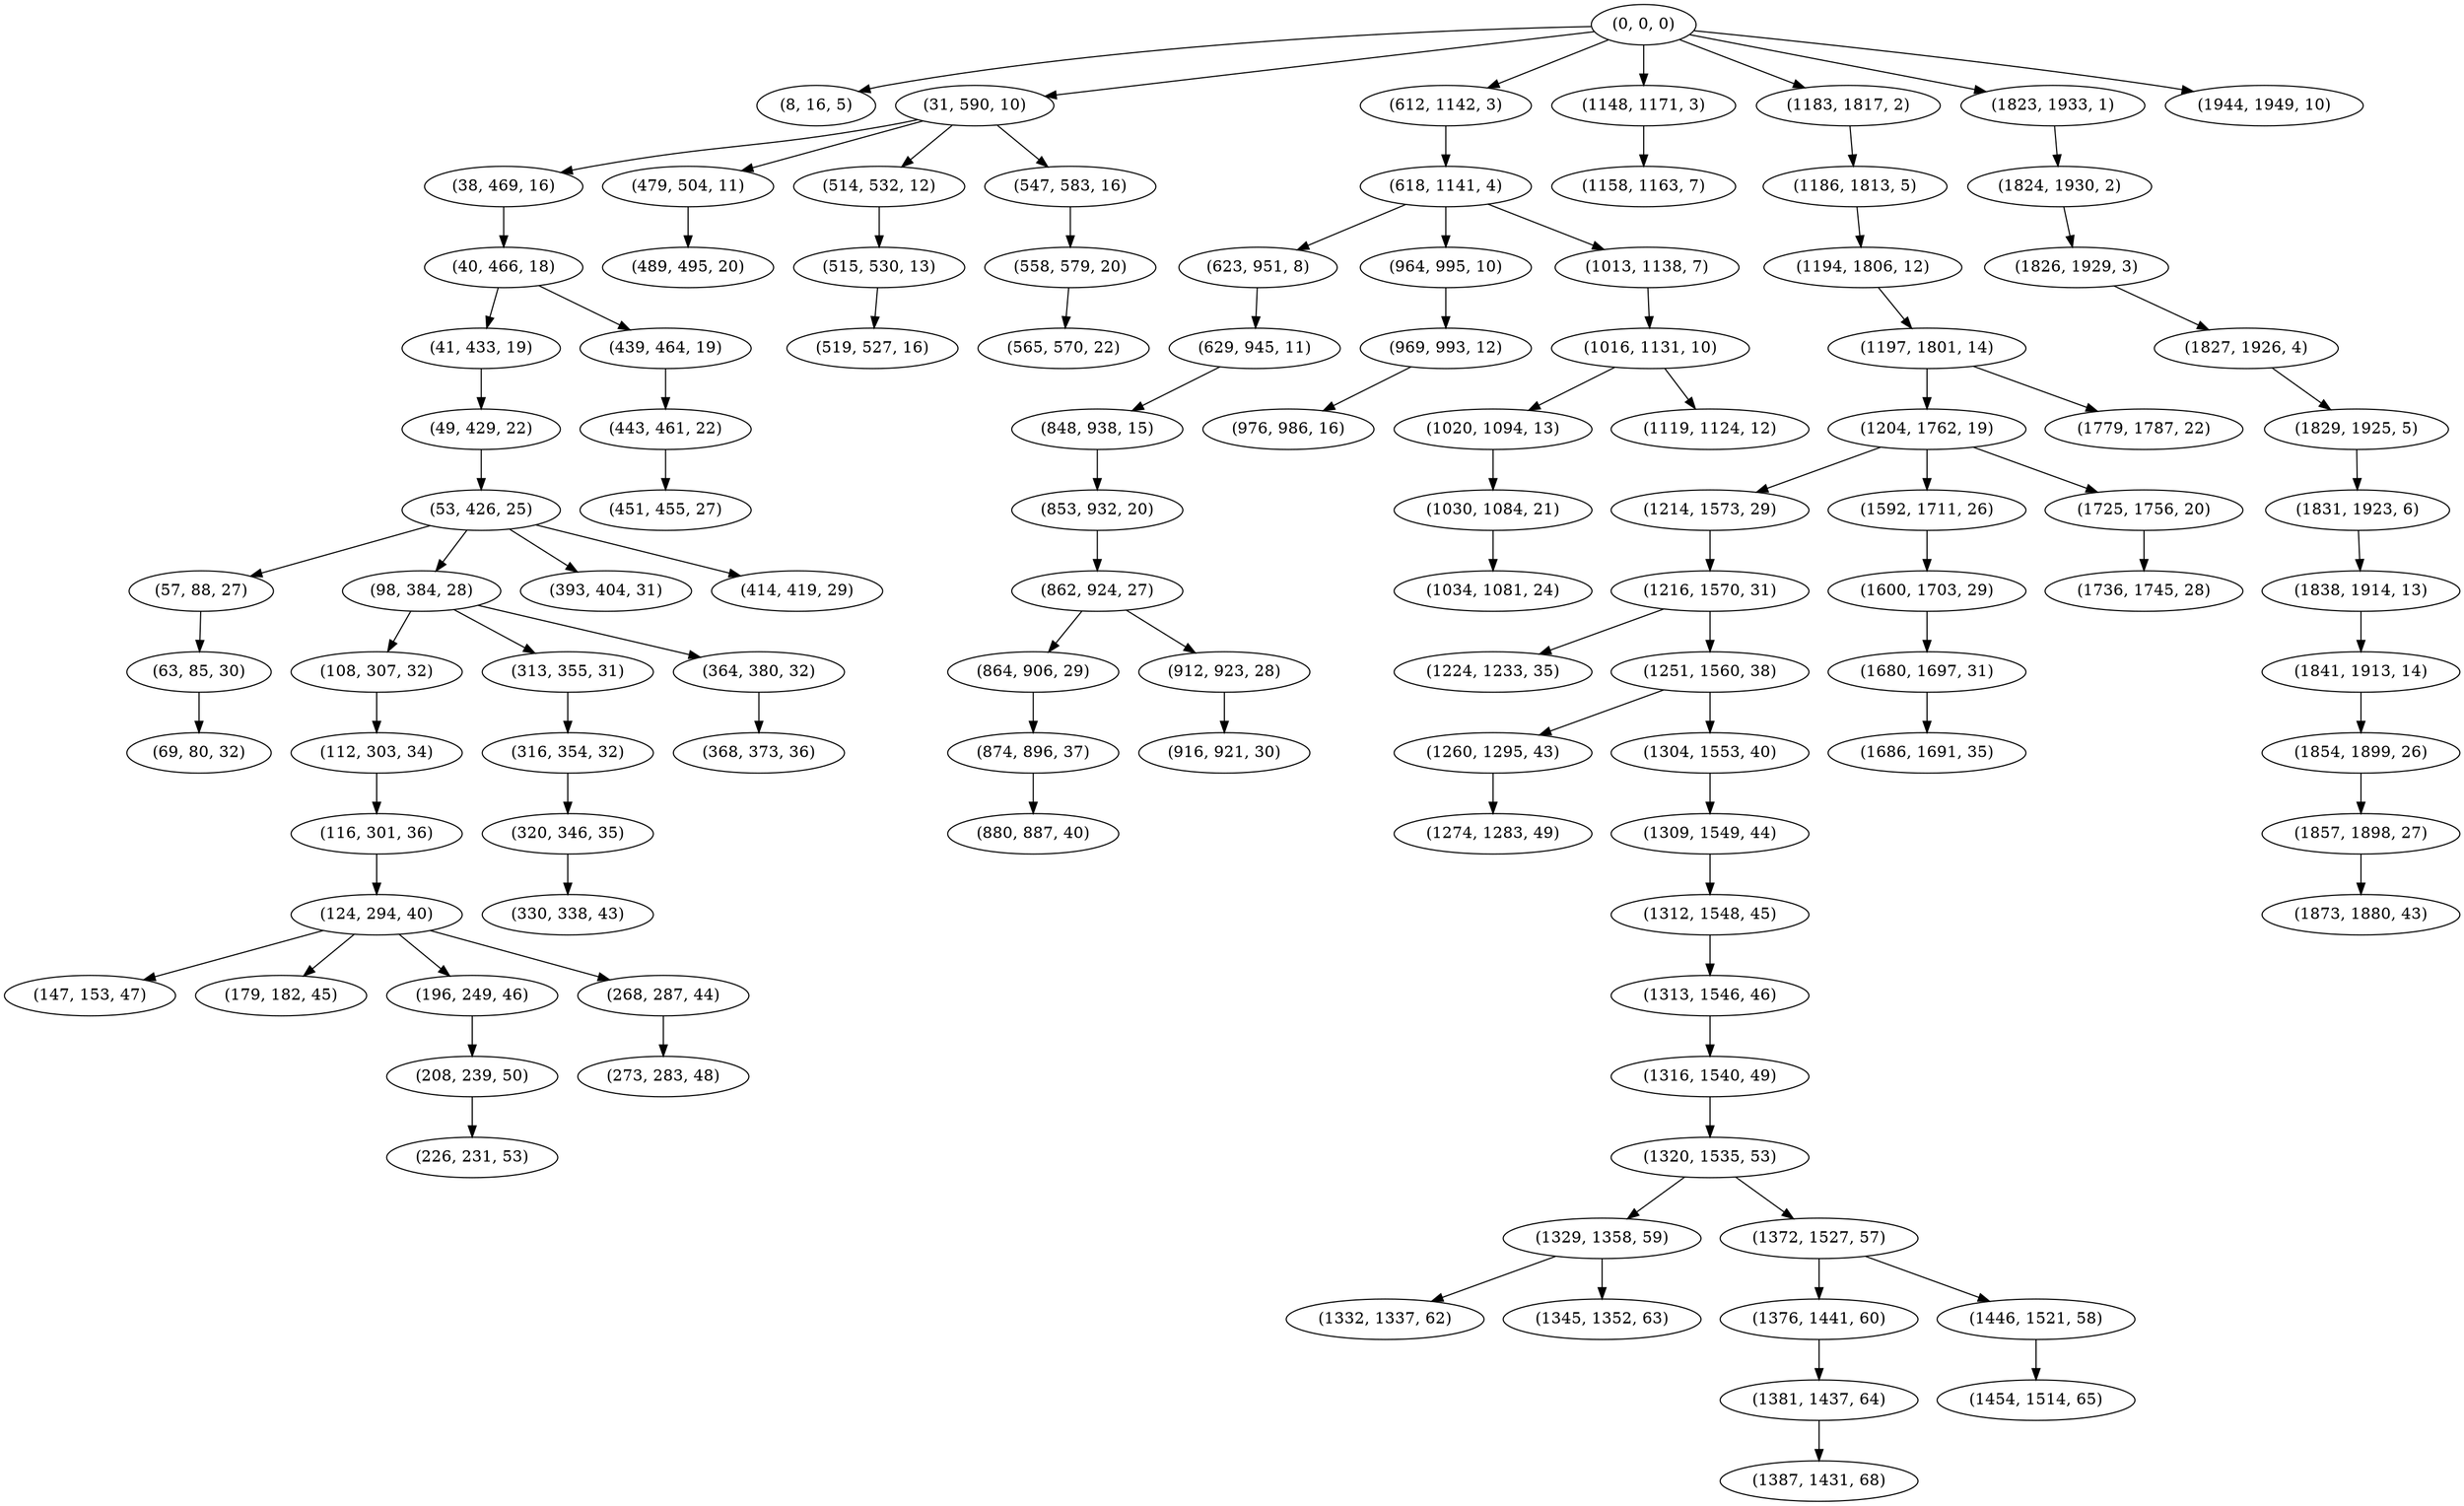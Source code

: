 digraph tree {
    "(0, 0, 0)";
    "(8, 16, 5)";
    "(31, 590, 10)";
    "(38, 469, 16)";
    "(40, 466, 18)";
    "(41, 433, 19)";
    "(49, 429, 22)";
    "(53, 426, 25)";
    "(57, 88, 27)";
    "(63, 85, 30)";
    "(69, 80, 32)";
    "(98, 384, 28)";
    "(108, 307, 32)";
    "(112, 303, 34)";
    "(116, 301, 36)";
    "(124, 294, 40)";
    "(147, 153, 47)";
    "(179, 182, 45)";
    "(196, 249, 46)";
    "(208, 239, 50)";
    "(226, 231, 53)";
    "(268, 287, 44)";
    "(273, 283, 48)";
    "(313, 355, 31)";
    "(316, 354, 32)";
    "(320, 346, 35)";
    "(330, 338, 43)";
    "(364, 380, 32)";
    "(368, 373, 36)";
    "(393, 404, 31)";
    "(414, 419, 29)";
    "(439, 464, 19)";
    "(443, 461, 22)";
    "(451, 455, 27)";
    "(479, 504, 11)";
    "(489, 495, 20)";
    "(514, 532, 12)";
    "(515, 530, 13)";
    "(519, 527, 16)";
    "(547, 583, 16)";
    "(558, 579, 20)";
    "(565, 570, 22)";
    "(612, 1142, 3)";
    "(618, 1141, 4)";
    "(623, 951, 8)";
    "(629, 945, 11)";
    "(848, 938, 15)";
    "(853, 932, 20)";
    "(862, 924, 27)";
    "(864, 906, 29)";
    "(874, 896, 37)";
    "(880, 887, 40)";
    "(912, 923, 28)";
    "(916, 921, 30)";
    "(964, 995, 10)";
    "(969, 993, 12)";
    "(976, 986, 16)";
    "(1013, 1138, 7)";
    "(1016, 1131, 10)";
    "(1020, 1094, 13)";
    "(1030, 1084, 21)";
    "(1034, 1081, 24)";
    "(1119, 1124, 12)";
    "(1148, 1171, 3)";
    "(1158, 1163, 7)";
    "(1183, 1817, 2)";
    "(1186, 1813, 5)";
    "(1194, 1806, 12)";
    "(1197, 1801, 14)";
    "(1204, 1762, 19)";
    "(1214, 1573, 29)";
    "(1216, 1570, 31)";
    "(1224, 1233, 35)";
    "(1251, 1560, 38)";
    "(1260, 1295, 43)";
    "(1274, 1283, 49)";
    "(1304, 1553, 40)";
    "(1309, 1549, 44)";
    "(1312, 1548, 45)";
    "(1313, 1546, 46)";
    "(1316, 1540, 49)";
    "(1320, 1535, 53)";
    "(1329, 1358, 59)";
    "(1332, 1337, 62)";
    "(1345, 1352, 63)";
    "(1372, 1527, 57)";
    "(1376, 1441, 60)";
    "(1381, 1437, 64)";
    "(1387, 1431, 68)";
    "(1446, 1521, 58)";
    "(1454, 1514, 65)";
    "(1592, 1711, 26)";
    "(1600, 1703, 29)";
    "(1680, 1697, 31)";
    "(1686, 1691, 35)";
    "(1725, 1756, 20)";
    "(1736, 1745, 28)";
    "(1779, 1787, 22)";
    "(1823, 1933, 1)";
    "(1824, 1930, 2)";
    "(1826, 1929, 3)";
    "(1827, 1926, 4)";
    "(1829, 1925, 5)";
    "(1831, 1923, 6)";
    "(1838, 1914, 13)";
    "(1841, 1913, 14)";
    "(1854, 1899, 26)";
    "(1857, 1898, 27)";
    "(1873, 1880, 43)";
    "(1944, 1949, 10)";
    "(0, 0, 0)" -> "(8, 16, 5)";
    "(0, 0, 0)" -> "(31, 590, 10)";
    "(0, 0, 0)" -> "(612, 1142, 3)";
    "(0, 0, 0)" -> "(1148, 1171, 3)";
    "(0, 0, 0)" -> "(1183, 1817, 2)";
    "(0, 0, 0)" -> "(1823, 1933, 1)";
    "(0, 0, 0)" -> "(1944, 1949, 10)";
    "(31, 590, 10)" -> "(38, 469, 16)";
    "(31, 590, 10)" -> "(479, 504, 11)";
    "(31, 590, 10)" -> "(514, 532, 12)";
    "(31, 590, 10)" -> "(547, 583, 16)";
    "(38, 469, 16)" -> "(40, 466, 18)";
    "(40, 466, 18)" -> "(41, 433, 19)";
    "(40, 466, 18)" -> "(439, 464, 19)";
    "(41, 433, 19)" -> "(49, 429, 22)";
    "(49, 429, 22)" -> "(53, 426, 25)";
    "(53, 426, 25)" -> "(57, 88, 27)";
    "(53, 426, 25)" -> "(98, 384, 28)";
    "(53, 426, 25)" -> "(393, 404, 31)";
    "(53, 426, 25)" -> "(414, 419, 29)";
    "(57, 88, 27)" -> "(63, 85, 30)";
    "(63, 85, 30)" -> "(69, 80, 32)";
    "(98, 384, 28)" -> "(108, 307, 32)";
    "(98, 384, 28)" -> "(313, 355, 31)";
    "(98, 384, 28)" -> "(364, 380, 32)";
    "(108, 307, 32)" -> "(112, 303, 34)";
    "(112, 303, 34)" -> "(116, 301, 36)";
    "(116, 301, 36)" -> "(124, 294, 40)";
    "(124, 294, 40)" -> "(147, 153, 47)";
    "(124, 294, 40)" -> "(179, 182, 45)";
    "(124, 294, 40)" -> "(196, 249, 46)";
    "(124, 294, 40)" -> "(268, 287, 44)";
    "(196, 249, 46)" -> "(208, 239, 50)";
    "(208, 239, 50)" -> "(226, 231, 53)";
    "(268, 287, 44)" -> "(273, 283, 48)";
    "(313, 355, 31)" -> "(316, 354, 32)";
    "(316, 354, 32)" -> "(320, 346, 35)";
    "(320, 346, 35)" -> "(330, 338, 43)";
    "(364, 380, 32)" -> "(368, 373, 36)";
    "(439, 464, 19)" -> "(443, 461, 22)";
    "(443, 461, 22)" -> "(451, 455, 27)";
    "(479, 504, 11)" -> "(489, 495, 20)";
    "(514, 532, 12)" -> "(515, 530, 13)";
    "(515, 530, 13)" -> "(519, 527, 16)";
    "(547, 583, 16)" -> "(558, 579, 20)";
    "(558, 579, 20)" -> "(565, 570, 22)";
    "(612, 1142, 3)" -> "(618, 1141, 4)";
    "(618, 1141, 4)" -> "(623, 951, 8)";
    "(618, 1141, 4)" -> "(964, 995, 10)";
    "(618, 1141, 4)" -> "(1013, 1138, 7)";
    "(623, 951, 8)" -> "(629, 945, 11)";
    "(629, 945, 11)" -> "(848, 938, 15)";
    "(848, 938, 15)" -> "(853, 932, 20)";
    "(853, 932, 20)" -> "(862, 924, 27)";
    "(862, 924, 27)" -> "(864, 906, 29)";
    "(862, 924, 27)" -> "(912, 923, 28)";
    "(864, 906, 29)" -> "(874, 896, 37)";
    "(874, 896, 37)" -> "(880, 887, 40)";
    "(912, 923, 28)" -> "(916, 921, 30)";
    "(964, 995, 10)" -> "(969, 993, 12)";
    "(969, 993, 12)" -> "(976, 986, 16)";
    "(1013, 1138, 7)" -> "(1016, 1131, 10)";
    "(1016, 1131, 10)" -> "(1020, 1094, 13)";
    "(1016, 1131, 10)" -> "(1119, 1124, 12)";
    "(1020, 1094, 13)" -> "(1030, 1084, 21)";
    "(1030, 1084, 21)" -> "(1034, 1081, 24)";
    "(1148, 1171, 3)" -> "(1158, 1163, 7)";
    "(1183, 1817, 2)" -> "(1186, 1813, 5)";
    "(1186, 1813, 5)" -> "(1194, 1806, 12)";
    "(1194, 1806, 12)" -> "(1197, 1801, 14)";
    "(1197, 1801, 14)" -> "(1204, 1762, 19)";
    "(1197, 1801, 14)" -> "(1779, 1787, 22)";
    "(1204, 1762, 19)" -> "(1214, 1573, 29)";
    "(1204, 1762, 19)" -> "(1592, 1711, 26)";
    "(1204, 1762, 19)" -> "(1725, 1756, 20)";
    "(1214, 1573, 29)" -> "(1216, 1570, 31)";
    "(1216, 1570, 31)" -> "(1224, 1233, 35)";
    "(1216, 1570, 31)" -> "(1251, 1560, 38)";
    "(1251, 1560, 38)" -> "(1260, 1295, 43)";
    "(1251, 1560, 38)" -> "(1304, 1553, 40)";
    "(1260, 1295, 43)" -> "(1274, 1283, 49)";
    "(1304, 1553, 40)" -> "(1309, 1549, 44)";
    "(1309, 1549, 44)" -> "(1312, 1548, 45)";
    "(1312, 1548, 45)" -> "(1313, 1546, 46)";
    "(1313, 1546, 46)" -> "(1316, 1540, 49)";
    "(1316, 1540, 49)" -> "(1320, 1535, 53)";
    "(1320, 1535, 53)" -> "(1329, 1358, 59)";
    "(1320, 1535, 53)" -> "(1372, 1527, 57)";
    "(1329, 1358, 59)" -> "(1332, 1337, 62)";
    "(1329, 1358, 59)" -> "(1345, 1352, 63)";
    "(1372, 1527, 57)" -> "(1376, 1441, 60)";
    "(1372, 1527, 57)" -> "(1446, 1521, 58)";
    "(1376, 1441, 60)" -> "(1381, 1437, 64)";
    "(1381, 1437, 64)" -> "(1387, 1431, 68)";
    "(1446, 1521, 58)" -> "(1454, 1514, 65)";
    "(1592, 1711, 26)" -> "(1600, 1703, 29)";
    "(1600, 1703, 29)" -> "(1680, 1697, 31)";
    "(1680, 1697, 31)" -> "(1686, 1691, 35)";
    "(1725, 1756, 20)" -> "(1736, 1745, 28)";
    "(1823, 1933, 1)" -> "(1824, 1930, 2)";
    "(1824, 1930, 2)" -> "(1826, 1929, 3)";
    "(1826, 1929, 3)" -> "(1827, 1926, 4)";
    "(1827, 1926, 4)" -> "(1829, 1925, 5)";
    "(1829, 1925, 5)" -> "(1831, 1923, 6)";
    "(1831, 1923, 6)" -> "(1838, 1914, 13)";
    "(1838, 1914, 13)" -> "(1841, 1913, 14)";
    "(1841, 1913, 14)" -> "(1854, 1899, 26)";
    "(1854, 1899, 26)" -> "(1857, 1898, 27)";
    "(1857, 1898, 27)" -> "(1873, 1880, 43)";
}
